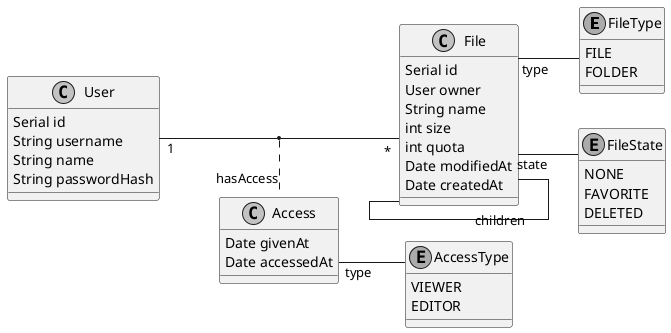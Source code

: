 @startuml
skinparam linetype ortho
skinparam Monochrome true

left to right direction

/'

'/

enum FileType {
    FILE
    FOLDER
}

enum FileState {
    NONE
    FAVORITE
    DELETED
}

class File {
    Serial id
    User owner
    String name
    int size
    int quota
    Date modifiedAt
    Date createdAt
}

File -- File : children
File -- FileType: type
File -- FileState: state

/'

'/

enum AccessType {
    VIEWER
    EDITOR
}

class Access {
    Date givenAt
    Date accessedAt
}

Access -- AccessType: type

/'

'/

class User {
    Serial id
    String username
    String name
    String passwordHash    
}

User "1" -- "*" File
(User, File) . Access : hasAccess

@enduml